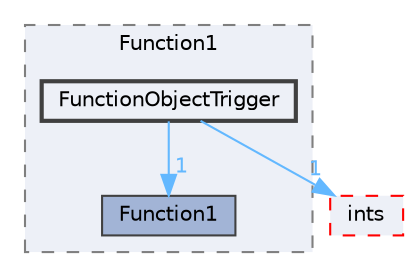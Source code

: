 digraph "src/OpenFOAM/primitives/functions/Function1/FunctionObjectTrigger"
{
 // LATEX_PDF_SIZE
  bgcolor="transparent";
  edge [fontname=Helvetica,fontsize=10,labelfontname=Helvetica,labelfontsize=10];
  node [fontname=Helvetica,fontsize=10,shape=box,height=0.2,width=0.4];
  compound=true
  subgraph clusterdir_bf4f273fcff898a8e57532425217d669 {
    graph [ bgcolor="#edf0f7", pencolor="grey50", label="Function1", fontname=Helvetica,fontsize=10 style="filled,dashed", URL="dir_bf4f273fcff898a8e57532425217d669.html",tooltip=""]
  dir_c0adf992fe16fe46b123b20bd86c3f11 [label="Function1", fillcolor="#a2b4d6", color="grey25", style="filled", URL="dir_c0adf992fe16fe46b123b20bd86c3f11.html",tooltip=""];
  dir_b21140dc7c64c0dbf3ef3c89fd20a02c [label="FunctionObjectTrigger", fillcolor="#edf0f7", color="grey25", style="filled,bold", URL="dir_b21140dc7c64c0dbf3ef3c89fd20a02c.html",tooltip=""];
  }
  dir_086c067a0e64eeb439d30ae0c44248d8 [label="ints", fillcolor="#edf0f7", color="red", style="filled,dashed", URL="dir_086c067a0e64eeb439d30ae0c44248d8.html",tooltip=""];
  dir_b21140dc7c64c0dbf3ef3c89fd20a02c->dir_086c067a0e64eeb439d30ae0c44248d8 [headlabel="1", labeldistance=1.5 headhref="dir_001526_001949.html" href="dir_001526_001949.html" color="steelblue1" fontcolor="steelblue1"];
  dir_b21140dc7c64c0dbf3ef3c89fd20a02c->dir_c0adf992fe16fe46b123b20bd86c3f11 [headlabel="1", labeldistance=1.5 headhref="dir_001526_001508.html" href="dir_001526_001508.html" color="steelblue1" fontcolor="steelblue1"];
}
